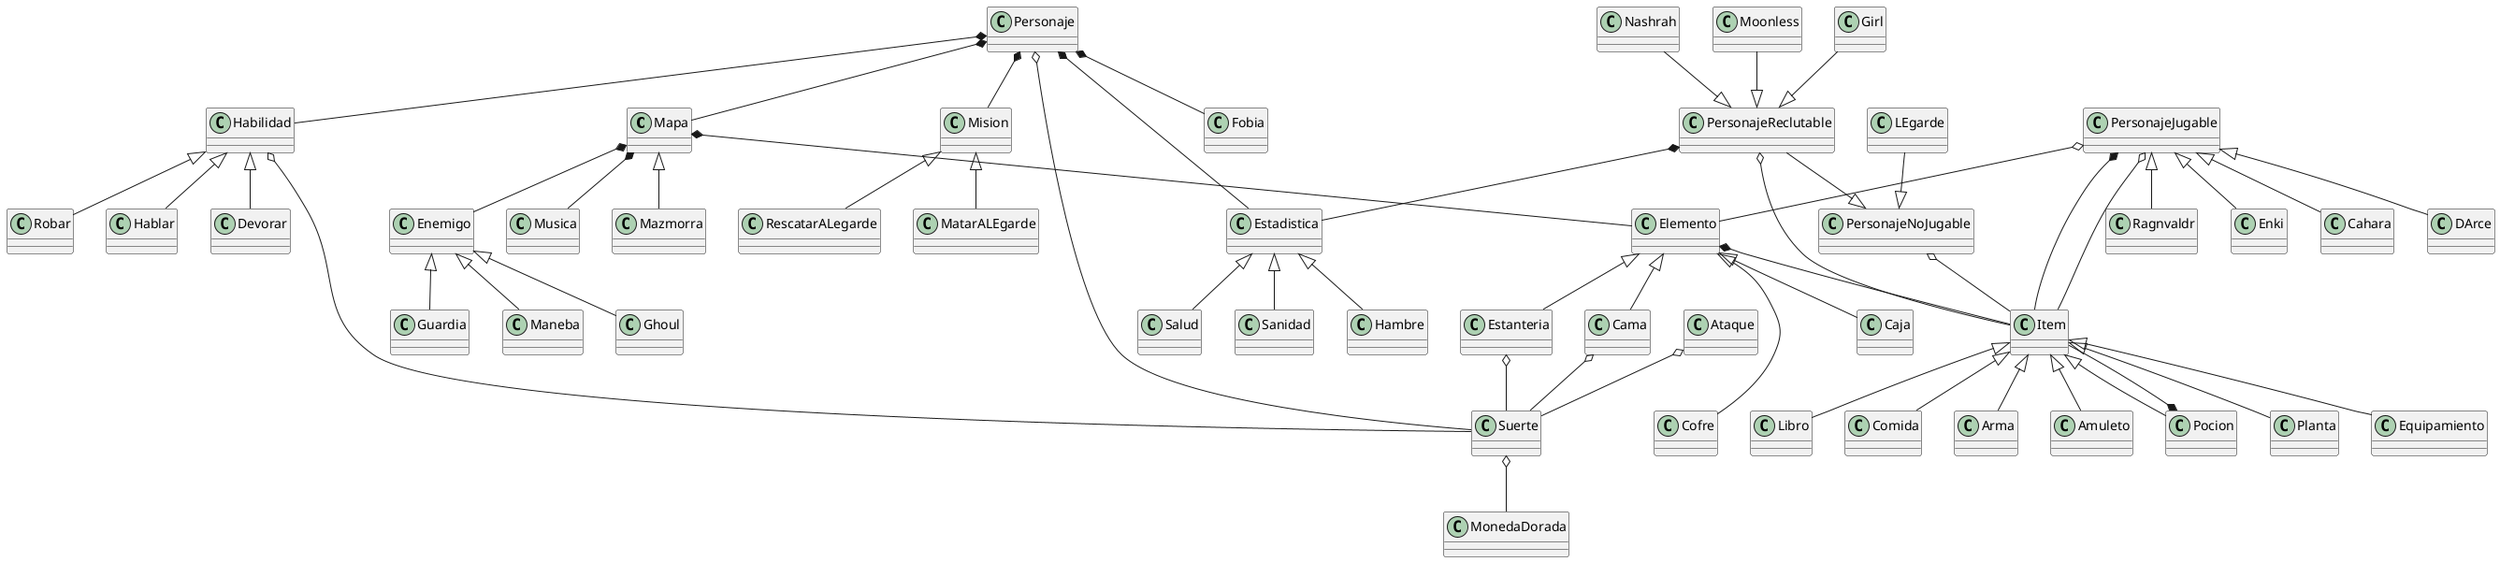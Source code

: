 @startuml

class Mapa
 class Mazmorra
 class Musica 

Mapa <|-- Mazmorra
Mapa *-- Musica
Mapa *-- Elemento
Mapa *-- Enemigo

Personaje *-- Mapa

class Elemento
 class Cofre 
 class Estanteria
 class Caja
 class Cama

Elemento <|--- Cofre
Elemento <|-- Estanteria
Elemento <|-- Caja
Elemento <|-- Cama

PersonajeJugable o-- Elemento
Elemento *-- Item

class Item
 class Equipamiento
 class Libro 
 class Comida 
 class Arma 
 class Amuleto
 class Pocion
 class Planta
 class MonedaDorada

Suerte o-- MonedaDorada 

PersonajeJugable *-- Item
PersonajeJugable o-- Item
PersonajeNoJugable o-- Item

Item <|-- Equipamiento
Item <|-- Libro
Item <|-- Comida 
Item <|-- Arma 
Item <|-- Amuleto 
Item <|-- Pocion 
Item <|-- Planta 

Pocion *-- Item

class Enemigo
class Guardia
class Maneba 
class Ghoul

Enemigo <|-- Guardia
Enemigo <|-- Maneba
Enemigo <|-- Ghoul

class Ataque

Ataque o-- Suerte
Cama o-- Suerte
Estanteria o-- Suerte 
Habilidad o-- Suerte

class Suerte 

class Personaje 
 class PersonajeJugable
  class Cahara 
  class DArce 
  class Ragnvaldr
  class Enki
 class PersonajeNoJugable
  class Girl 
  class LEgarde
  class Nashrah
  class Moonless

 class PersonajeReclutable

 PersonajeReclutable --|> PersonajeNoJugable
 PersonajeReclutable o-- Item
 PersonajeReclutable *-- Estadistica

 Girl --|> PersonajeReclutable
 Moonless --|>PersonajeReclutable
 Nashrah --|>PersonajeReclutable
 LEgarde --|> PersonajeNoJugable

PersonajeJugable <|-- Enki
PersonajeJugable <|-- DArce
PersonajeJugable <|-- Ragnvaldr
PersonajeJugable <|-- Cahara

Personaje *-- Estadistica
Personaje *-- Fobia 
Personaje *-- Mision
Personaje *-- Habilidad
Personaje o-- Suerte

Estadistica <|-- Salud
Estadistica <|-- Sanidad
Estadistica <|-- Hambre

 class Estadistica
  class Salud 
  class Sanidad 
  class Hambre 
  class Fobia
  class Habilidad
   class Devorar
   class Robar 
   class Hablar 

   Habilidad <|-- Devorar
   Habilidad <|-- Robar 
   Habilidad <|-- Hablar 

  class Mision
   class MatarALEgarde
   class RescatarALegarde

Mision <|-- RescatarALegarde
Mision <|-- MatarALEgarde


@enduml